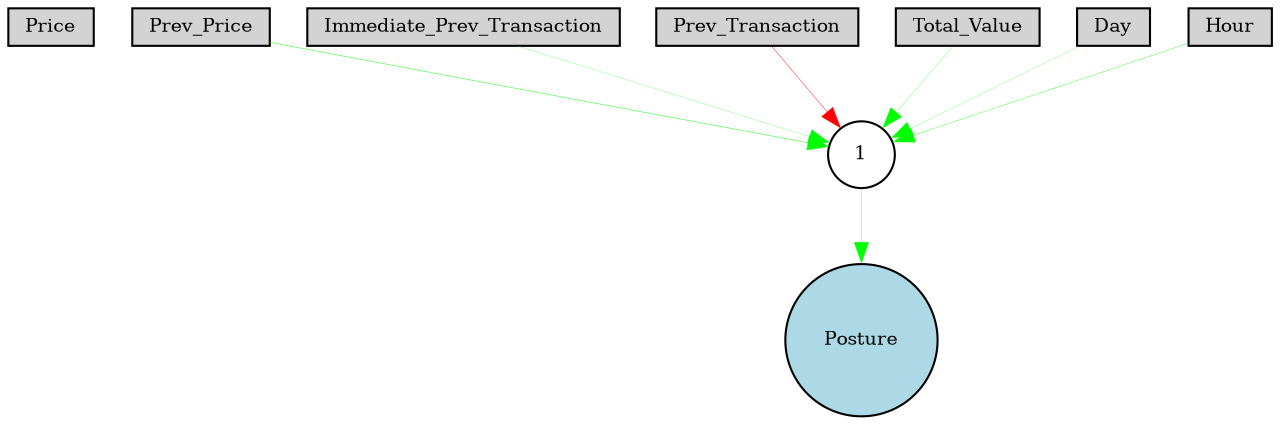 digraph {
	node [fontsize=9 height=0.2 shape=circle width=0.2]
	Price [fillcolor=lightgray shape=box style=filled]
	Prev_Price [fillcolor=lightgray shape=box style=filled]
	Immediate_Prev_Transaction [fillcolor=lightgray shape=box style=filled]
	Prev_Transaction [fillcolor=lightgray shape=box style=filled]
	Total_Value [fillcolor=lightgray shape=box style=filled]
	Day [fillcolor=lightgray shape=box style=filled]
	Hour [fillcolor=lightgray shape=box style=filled]
	Posture [fillcolor=lightblue style=filled]
	1 [fillcolor=white style=filled]
	Prev_Price -> 1 [color=green penwidth=0.21209601211560364 style=solid]
	Immediate_Prev_Transaction -> 1 [color=green penwidth=0.1079322555776994 style=solid]
	Prev_Transaction -> 1 [color=red penwidth=0.20214776438457266 style=solid]
	Total_Value -> 1 [color=green penwidth=0.12570070091121682 style=solid]
	Day -> 1 [color=green penwidth=0.10831412346767244 style=solid]
	Hour -> 1 [color=green penwidth=0.1644863588413008 style=solid]
	1 -> Posture [color=green penwidth=0.15385722898844412 style=solid]
}
